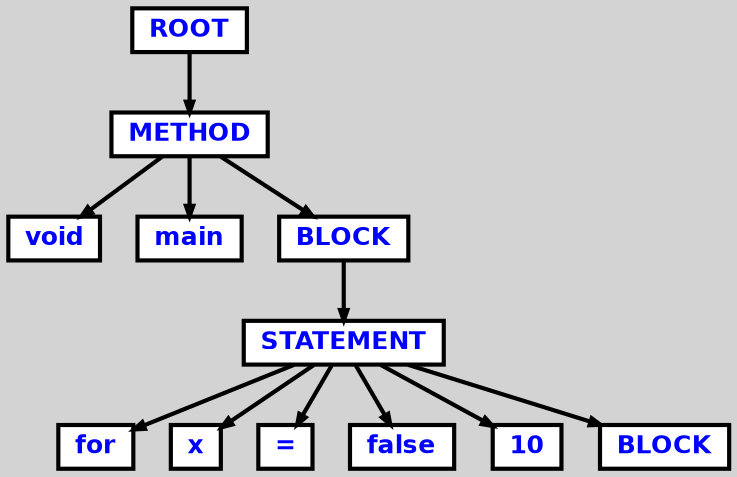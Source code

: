 digraph {

	ordering=out;
	ranksep=.4;
	bgcolor="lightgrey"; node [shape=box, fixedsize=false, fontsize=12, fontname="Helvetica-bold", fontcolor="blue"
		width=.25, height=.25, color="black", fillcolor="white", style="filled, solid, bold"];
	edge [arrowsize=.5, color="black", style="bold"]

  n0 [label="ROOT"];
  n1 [label="METHOD"];
  n1 [label="METHOD"];
  n2 [label="void"];
  n3 [label="main"];
  n4 [label="BLOCK"];
  n4 [label="BLOCK"];
  n5 [label="STATEMENT"];
  n5 [label="STATEMENT"];
  n6 [label="for"];
  n7 [label="x"];
  n8 [label="="];
  n9 [label="false"];
  n10 [label="10"];
  n11 [label="BLOCK"];

  n0 -> n1 // "ROOT" -> "METHOD"
  n1 -> n2 // "METHOD" -> "void"
  n1 -> n3 // "METHOD" -> "main"
  n1 -> n4 // "METHOD" -> "BLOCK"
  n4 -> n5 // "BLOCK" -> "STATEMENT"
  n5 -> n6 // "STATEMENT" -> "for"
  n5 -> n7 // "STATEMENT" -> "x"
  n5 -> n8 // "STATEMENT" -> "="
  n5 -> n9 // "STATEMENT" -> "false"
  n5 -> n10 // "STATEMENT" -> "10"
  n5 -> n11 // "STATEMENT" -> "BLOCK"

}

